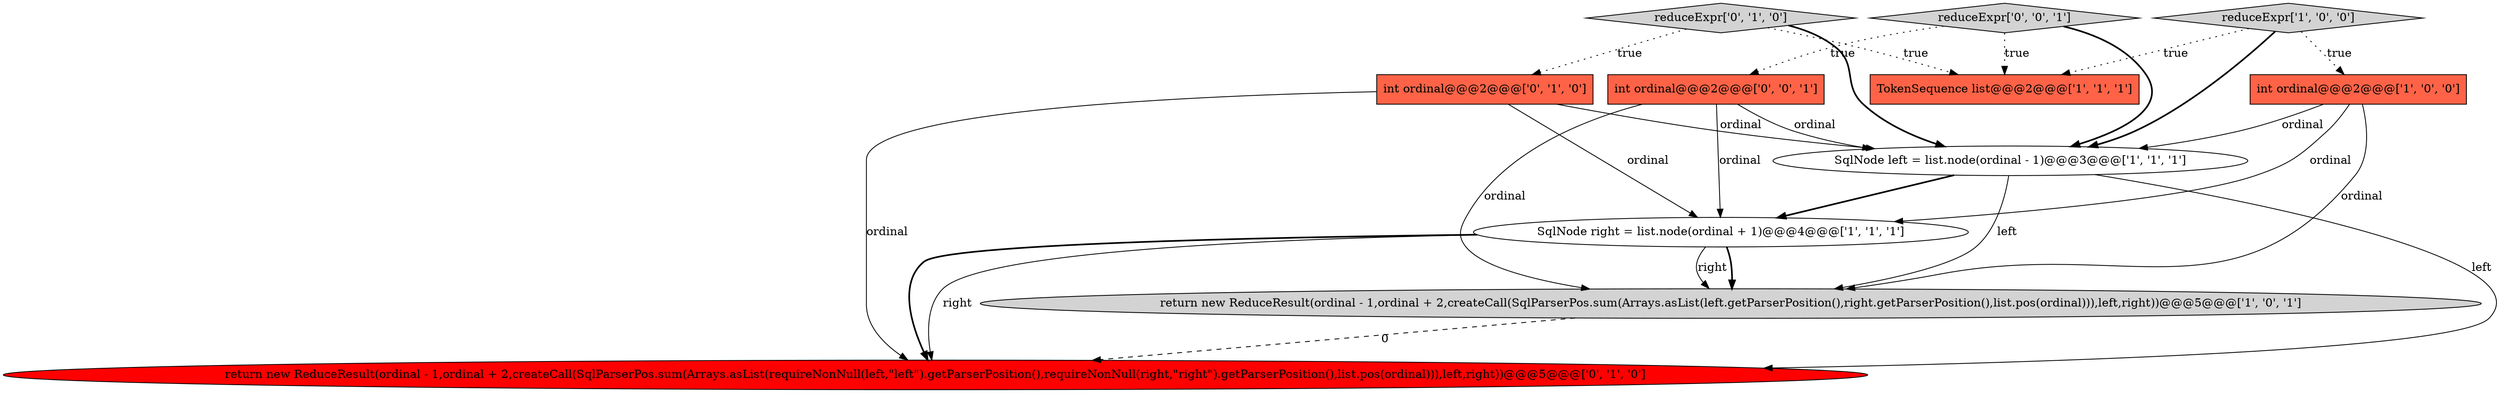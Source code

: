digraph {
4 [style = filled, label = "SqlNode right = list.node(ordinal + 1)@@@4@@@['1', '1', '1']", fillcolor = white, shape = ellipse image = "AAA0AAABBB1BBB"];
6 [style = filled, label = "return new ReduceResult(ordinal - 1,ordinal + 2,createCall(SqlParserPos.sum(Arrays.asList(requireNonNull(left,\"left\").getParserPosition(),requireNonNull(right,\"right\").getParserPosition(),list.pos(ordinal))),left,right))@@@5@@@['0', '1', '0']", fillcolor = red, shape = ellipse image = "AAA1AAABBB2BBB"];
8 [style = filled, label = "reduceExpr['0', '1', '0']", fillcolor = lightgray, shape = diamond image = "AAA0AAABBB2BBB"];
10 [style = filled, label = "reduceExpr['0', '0', '1']", fillcolor = lightgray, shape = diamond image = "AAA0AAABBB3BBB"];
3 [style = filled, label = "return new ReduceResult(ordinal - 1,ordinal + 2,createCall(SqlParserPos.sum(Arrays.asList(left.getParserPosition(),right.getParserPosition(),list.pos(ordinal))),left,right))@@@5@@@['1', '0', '1']", fillcolor = lightgray, shape = ellipse image = "AAA0AAABBB1BBB"];
0 [style = filled, label = "int ordinal@@@2@@@['1', '0', '0']", fillcolor = tomato, shape = box image = "AAA0AAABBB1BBB"];
2 [style = filled, label = "reduceExpr['1', '0', '0']", fillcolor = lightgray, shape = diamond image = "AAA0AAABBB1BBB"];
7 [style = filled, label = "int ordinal@@@2@@@['0', '1', '0']", fillcolor = tomato, shape = box image = "AAA0AAABBB2BBB"];
9 [style = filled, label = "int ordinal@@@2@@@['0', '0', '1']", fillcolor = tomato, shape = box image = "AAA0AAABBB3BBB"];
1 [style = filled, label = "SqlNode left = list.node(ordinal - 1)@@@3@@@['1', '1', '1']", fillcolor = white, shape = ellipse image = "AAA0AAABBB1BBB"];
5 [style = filled, label = "TokenSequence list@@@2@@@['1', '1', '1']", fillcolor = tomato, shape = box image = "AAA0AAABBB1BBB"];
4->3 [style = bold, label=""];
1->4 [style = bold, label=""];
3->6 [style = dashed, label="0"];
2->0 [style = dotted, label="true"];
9->4 [style = solid, label="ordinal"];
4->6 [style = bold, label=""];
2->1 [style = bold, label=""];
0->4 [style = solid, label="ordinal"];
7->1 [style = solid, label="ordinal"];
8->7 [style = dotted, label="true"];
1->6 [style = solid, label="left"];
9->1 [style = solid, label="ordinal"];
10->9 [style = dotted, label="true"];
10->5 [style = dotted, label="true"];
8->1 [style = bold, label=""];
7->6 [style = solid, label="ordinal"];
4->3 [style = solid, label="right"];
0->1 [style = solid, label="ordinal"];
4->6 [style = solid, label="right"];
8->5 [style = dotted, label="true"];
9->3 [style = solid, label="ordinal"];
0->3 [style = solid, label="ordinal"];
7->4 [style = solid, label="ordinal"];
2->5 [style = dotted, label="true"];
1->3 [style = solid, label="left"];
10->1 [style = bold, label=""];
}
